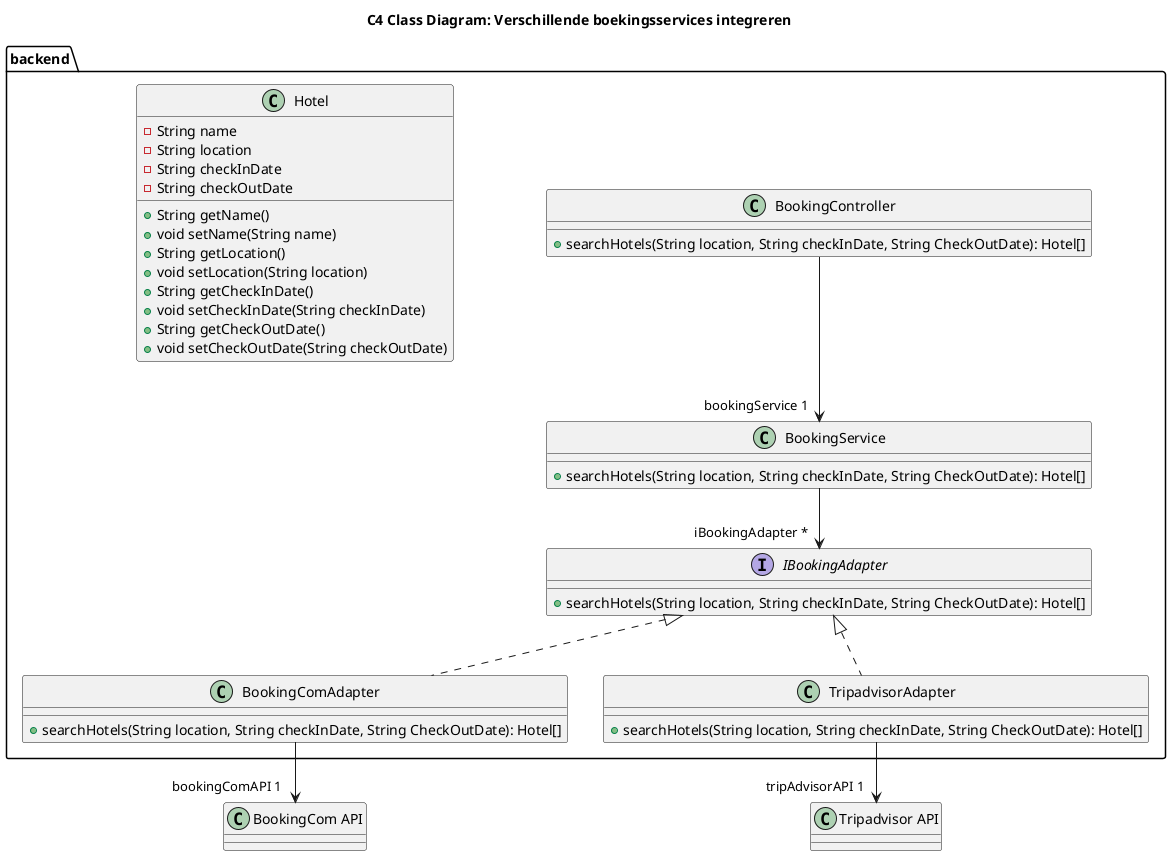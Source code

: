 @startuml
title C4 Class Diagram: Verschillende boekingsservices integreren


package "backend" {

interface IBookingAdapter {
    + searchHotels(String location, String checkInDate, String CheckOutDate): Hotel[]
}

class BookingComAdapter {
    + searchHotels(String location, String checkInDate, String CheckOutDate): Hotel[]
}

class TripadvisorAdapter {
    + searchHotels(String location, String checkInDate, String CheckOutDate): Hotel[]
}

class BookingController {
    + searchHotels(String location, String checkInDate, String CheckOutDate): Hotel[]
}

class BookingService {
    + searchHotels(String location, String checkInDate, String CheckOutDate): Hotel[]
}

class Hotel {
    - String name
    - String location
    - String checkInDate
    - String checkOutDate

    + String getName()
    + void setName(String name)
    + String getLocation()
    + void setLocation(String location)
    + String getCheckInDate()
    + void setCheckInDate(String checkInDate)
    + String getCheckOutDate()
    + void setCheckOutDate(String checkOutDate)
}

}

IBookingAdapter <|.. BookingComAdapter
IBookingAdapter <|.. TripadvisorAdapter
BookingComAdapter --> "bookingComAPI 1" "BookingCom API"
TripadvisorAdapter --> "tripAdvisorAPI 1" "Tripadvisor API"

BookingController --> "bookingService 1" BookingService
BookingService --> "iBookingAdapter *" IBookingAdapter
@enduml
